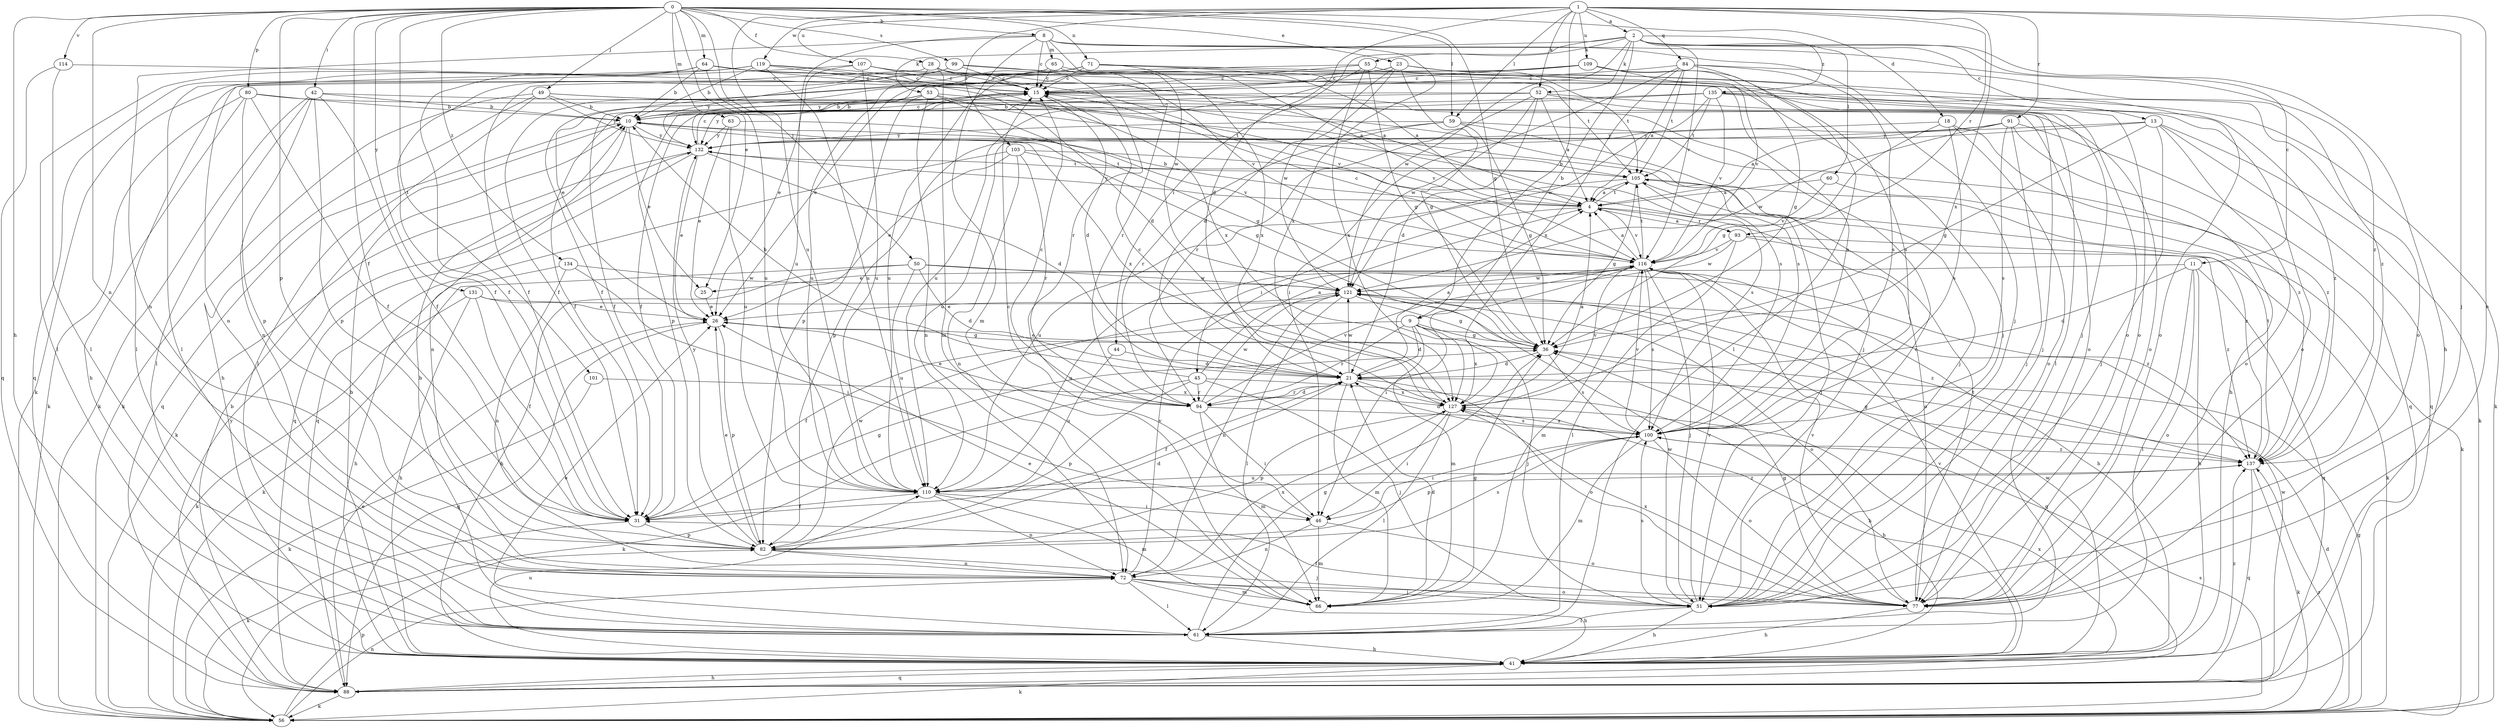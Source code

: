 strict digraph  {
0;
1;
2;
4;
8;
9;
10;
11;
13;
15;
18;
21;
23;
25;
26;
28;
31;
36;
41;
42;
44;
45;
46;
49;
50;
51;
52;
53;
55;
56;
59;
60;
61;
63;
64;
65;
66;
71;
72;
77;
80;
82;
84;
88;
91;
93;
94;
99;
100;
101;
103;
105;
107;
109;
110;
114;
116;
119;
121;
127;
131;
132;
134;
135;
137;
0 -> 8  [label=b];
0 -> 18  [label=d];
0 -> 23  [label=e];
0 -> 25  [label=e];
0 -> 28  [label=f];
0 -> 31  [label=f];
0 -> 36  [label=g];
0 -> 41  [label=h];
0 -> 42  [label=i];
0 -> 49  [label=j];
0 -> 50  [label=j];
0 -> 59  [label=l];
0 -> 63  [label=m];
0 -> 64  [label=m];
0 -> 71  [label=n];
0 -> 72  [label=n];
0 -> 80  [label=p];
0 -> 82  [label=p];
0 -> 99  [label=s];
0 -> 101  [label=t];
0 -> 114  [label=v];
0 -> 131  [label=y];
0 -> 134  [label=z];
1 -> 2  [label=a];
1 -> 9  [label=b];
1 -> 21  [label=d];
1 -> 51  [label=j];
1 -> 52  [label=k];
1 -> 59  [label=l];
1 -> 77  [label=o];
1 -> 84  [label=q];
1 -> 91  [label=r];
1 -> 93  [label=r];
1 -> 103  [label=t];
1 -> 107  [label=u];
1 -> 109  [label=u];
1 -> 110  [label=u];
1 -> 119  [label=w];
1 -> 127  [label=x];
2 -> 9  [label=b];
2 -> 11  [label=c];
2 -> 13  [label=c];
2 -> 41  [label=h];
2 -> 44  [label=i];
2 -> 52  [label=k];
2 -> 53  [label=k];
2 -> 55  [label=k];
2 -> 60  [label=l];
2 -> 116  [label=v];
2 -> 121  [label=w];
2 -> 135  [label=z];
4 -> 10  [label=b];
4 -> 45  [label=i];
4 -> 77  [label=o];
4 -> 93  [label=r];
4 -> 105  [label=t];
4 -> 116  [label=v];
4 -> 132  [label=y];
8 -> 15  [label=c];
8 -> 51  [label=j];
8 -> 65  [label=m];
8 -> 66  [label=m];
8 -> 72  [label=n];
8 -> 110  [label=u];
8 -> 121  [label=w];
8 -> 127  [label=x];
8 -> 137  [label=z];
9 -> 21  [label=d];
9 -> 31  [label=f];
9 -> 36  [label=g];
9 -> 51  [label=j];
9 -> 66  [label=m];
9 -> 88  [label=q];
9 -> 94  [label=r];
9 -> 127  [label=x];
10 -> 15  [label=c];
10 -> 25  [label=e];
10 -> 36  [label=g];
10 -> 72  [label=n];
10 -> 88  [label=q];
10 -> 127  [label=x];
10 -> 132  [label=y];
11 -> 21  [label=d];
11 -> 25  [label=e];
11 -> 41  [label=h];
11 -> 61  [label=l];
11 -> 77  [label=o];
11 -> 88  [label=q];
13 -> 36  [label=g];
13 -> 51  [label=j];
13 -> 56  [label=k];
13 -> 77  [label=o];
13 -> 88  [label=q];
13 -> 110  [label=u];
13 -> 132  [label=y];
15 -> 10  [label=b];
15 -> 21  [label=d];
15 -> 31  [label=f];
15 -> 77  [label=o];
15 -> 82  [label=p];
18 -> 36  [label=g];
18 -> 77  [label=o];
18 -> 100  [label=s];
18 -> 132  [label=y];
18 -> 137  [label=z];
21 -> 4  [label=a];
21 -> 31  [label=f];
21 -> 66  [label=m];
21 -> 77  [label=o];
21 -> 94  [label=r];
21 -> 121  [label=w];
21 -> 127  [label=x];
23 -> 15  [label=c];
23 -> 21  [label=d];
23 -> 31  [label=f];
23 -> 36  [label=g];
23 -> 77  [label=o];
23 -> 105  [label=t];
23 -> 121  [label=w];
25 -> 26  [label=e];
26 -> 36  [label=g];
26 -> 82  [label=p];
26 -> 88  [label=q];
28 -> 4  [label=a];
28 -> 15  [label=c];
28 -> 66  [label=m];
28 -> 72  [label=n];
28 -> 110  [label=u];
28 -> 116  [label=v];
31 -> 36  [label=g];
31 -> 56  [label=k];
31 -> 82  [label=p];
36 -> 21  [label=d];
36 -> 26  [label=e];
36 -> 100  [label=s];
41 -> 10  [label=b];
41 -> 56  [label=k];
41 -> 88  [label=q];
41 -> 110  [label=u];
41 -> 116  [label=v];
41 -> 121  [label=w];
41 -> 137  [label=z];
42 -> 10  [label=b];
42 -> 31  [label=f];
42 -> 56  [label=k];
42 -> 61  [label=l];
42 -> 72  [label=n];
42 -> 82  [label=p];
42 -> 100  [label=s];
44 -> 21  [label=d];
44 -> 110  [label=u];
45 -> 4  [label=a];
45 -> 10  [label=b];
45 -> 41  [label=h];
45 -> 51  [label=j];
45 -> 56  [label=k];
45 -> 82  [label=p];
45 -> 94  [label=r];
46 -> 15  [label=c];
46 -> 66  [label=m];
46 -> 72  [label=n];
46 -> 77  [label=o];
49 -> 10  [label=b];
49 -> 41  [label=h];
49 -> 56  [label=k];
49 -> 61  [label=l];
49 -> 77  [label=o];
49 -> 100  [label=s];
49 -> 132  [label=y];
50 -> 21  [label=d];
50 -> 41  [label=h];
50 -> 56  [label=k];
50 -> 110  [label=u];
50 -> 121  [label=w];
50 -> 137  [label=z];
51 -> 15  [label=c];
51 -> 41  [label=h];
51 -> 61  [label=l];
51 -> 100  [label=s];
51 -> 116  [label=v];
51 -> 121  [label=w];
52 -> 4  [label=a];
52 -> 10  [label=b];
52 -> 21  [label=d];
52 -> 51  [label=j];
52 -> 61  [label=l];
52 -> 94  [label=r];
52 -> 121  [label=w];
52 -> 132  [label=y];
53 -> 10  [label=b];
53 -> 31  [label=f];
53 -> 36  [label=g];
53 -> 72  [label=n];
53 -> 82  [label=p];
53 -> 105  [label=t];
53 -> 116  [label=v];
55 -> 15  [label=c];
55 -> 26  [label=e];
55 -> 36  [label=g];
55 -> 77  [label=o];
55 -> 110  [label=u];
55 -> 127  [label=x];
56 -> 21  [label=d];
56 -> 36  [label=g];
56 -> 72  [label=n];
56 -> 82  [label=p];
56 -> 100  [label=s];
56 -> 137  [label=z];
59 -> 36  [label=g];
59 -> 51  [label=j];
59 -> 82  [label=p];
59 -> 94  [label=r];
59 -> 132  [label=y];
59 -> 137  [label=z];
60 -> 4  [label=a];
60 -> 56  [label=k];
60 -> 116  [label=v];
61 -> 10  [label=b];
61 -> 26  [label=e];
61 -> 36  [label=g];
61 -> 41  [label=h];
63 -> 26  [label=e];
63 -> 110  [label=u];
63 -> 116  [label=v];
63 -> 132  [label=y];
64 -> 10  [label=b];
64 -> 15  [label=c];
64 -> 31  [label=f];
64 -> 61  [label=l];
64 -> 77  [label=o];
64 -> 110  [label=u];
64 -> 116  [label=v];
65 -> 15  [label=c];
65 -> 31  [label=f];
65 -> 94  [label=r];
65 -> 105  [label=t];
66 -> 21  [label=d];
66 -> 26  [label=e];
66 -> 36  [label=g];
71 -> 4  [label=a];
71 -> 15  [label=c];
71 -> 26  [label=e];
71 -> 51  [label=j];
71 -> 61  [label=l];
71 -> 100  [label=s];
71 -> 110  [label=u];
71 -> 127  [label=x];
72 -> 41  [label=h];
72 -> 51  [label=j];
72 -> 61  [label=l];
72 -> 66  [label=m];
72 -> 77  [label=o];
72 -> 116  [label=v];
72 -> 127  [label=x];
77 -> 31  [label=f];
77 -> 36  [label=g];
77 -> 41  [label=h];
77 -> 105  [label=t];
77 -> 116  [label=v];
77 -> 127  [label=x];
80 -> 10  [label=b];
80 -> 31  [label=f];
80 -> 41  [label=h];
80 -> 51  [label=j];
80 -> 56  [label=k];
80 -> 82  [label=p];
82 -> 21  [label=d];
82 -> 26  [label=e];
82 -> 51  [label=j];
82 -> 72  [label=n];
82 -> 100  [label=s];
82 -> 121  [label=w];
82 -> 132  [label=y];
84 -> 4  [label=a];
84 -> 15  [label=c];
84 -> 46  [label=i];
84 -> 61  [label=l];
84 -> 100  [label=s];
84 -> 105  [label=t];
84 -> 127  [label=x];
84 -> 137  [label=z];
88 -> 10  [label=b];
88 -> 26  [label=e];
88 -> 41  [label=h];
88 -> 56  [label=k];
88 -> 121  [label=w];
88 -> 127  [label=x];
88 -> 132  [label=y];
91 -> 4  [label=a];
91 -> 41  [label=h];
91 -> 51  [label=j];
91 -> 88  [label=q];
91 -> 100  [label=s];
91 -> 121  [label=w];
91 -> 132  [label=y];
93 -> 4  [label=a];
93 -> 56  [label=k];
93 -> 61  [label=l];
93 -> 116  [label=v];
93 -> 121  [label=w];
93 -> 137  [label=z];
94 -> 15  [label=c];
94 -> 21  [label=d];
94 -> 26  [label=e];
94 -> 41  [label=h];
94 -> 46  [label=i];
94 -> 66  [label=m];
94 -> 116  [label=v];
94 -> 121  [label=w];
99 -> 15  [label=c];
99 -> 31  [label=f];
99 -> 77  [label=o];
99 -> 94  [label=r];
99 -> 132  [label=y];
100 -> 21  [label=d];
100 -> 46  [label=i];
100 -> 66  [label=m];
100 -> 77  [label=o];
100 -> 82  [label=p];
100 -> 116  [label=v];
100 -> 127  [label=x];
100 -> 137  [label=z];
101 -> 56  [label=k];
101 -> 127  [label=x];
103 -> 26  [label=e];
103 -> 72  [label=n];
103 -> 88  [label=q];
103 -> 94  [label=r];
103 -> 100  [label=s];
103 -> 105  [label=t];
105 -> 4  [label=a];
105 -> 36  [label=g];
105 -> 51  [label=j];
105 -> 110  [label=u];
105 -> 137  [label=z];
107 -> 4  [label=a];
107 -> 15  [label=c];
107 -> 26  [label=e];
107 -> 51  [label=j];
107 -> 56  [label=k];
107 -> 110  [label=u];
109 -> 15  [label=c];
109 -> 31  [label=f];
109 -> 36  [label=g];
109 -> 100  [label=s];
109 -> 116  [label=v];
109 -> 132  [label=y];
110 -> 31  [label=f];
110 -> 46  [label=i];
110 -> 66  [label=m];
110 -> 72  [label=n];
110 -> 137  [label=z];
114 -> 15  [label=c];
114 -> 61  [label=l];
114 -> 88  [label=q];
116 -> 4  [label=a];
116 -> 15  [label=c];
116 -> 41  [label=h];
116 -> 46  [label=i];
116 -> 51  [label=j];
116 -> 66  [label=m];
116 -> 100  [label=s];
116 -> 105  [label=t];
116 -> 110  [label=u];
116 -> 121  [label=w];
119 -> 10  [label=b];
119 -> 15  [label=c];
119 -> 21  [label=d];
119 -> 61  [label=l];
119 -> 88  [label=q];
119 -> 110  [label=u];
119 -> 127  [label=x];
121 -> 26  [label=e];
121 -> 36  [label=g];
121 -> 61  [label=l];
121 -> 72  [label=n];
121 -> 77  [label=o];
127 -> 4  [label=a];
127 -> 15  [label=c];
127 -> 46  [label=i];
127 -> 61  [label=l];
127 -> 82  [label=p];
127 -> 100  [label=s];
127 -> 116  [label=v];
131 -> 26  [label=e];
131 -> 31  [label=f];
131 -> 41  [label=h];
131 -> 56  [label=k];
131 -> 137  [label=z];
132 -> 15  [label=c];
132 -> 21  [label=d];
132 -> 26  [label=e];
132 -> 56  [label=k];
132 -> 88  [label=q];
132 -> 105  [label=t];
134 -> 41  [label=h];
134 -> 46  [label=i];
134 -> 72  [label=n];
134 -> 121  [label=w];
135 -> 10  [label=b];
135 -> 31  [label=f];
135 -> 56  [label=k];
135 -> 77  [label=o];
135 -> 105  [label=t];
135 -> 116  [label=v];
135 -> 121  [label=w];
135 -> 137  [label=z];
137 -> 36  [label=g];
137 -> 56  [label=k];
137 -> 88  [label=q];
137 -> 105  [label=t];
137 -> 110  [label=u];
}
